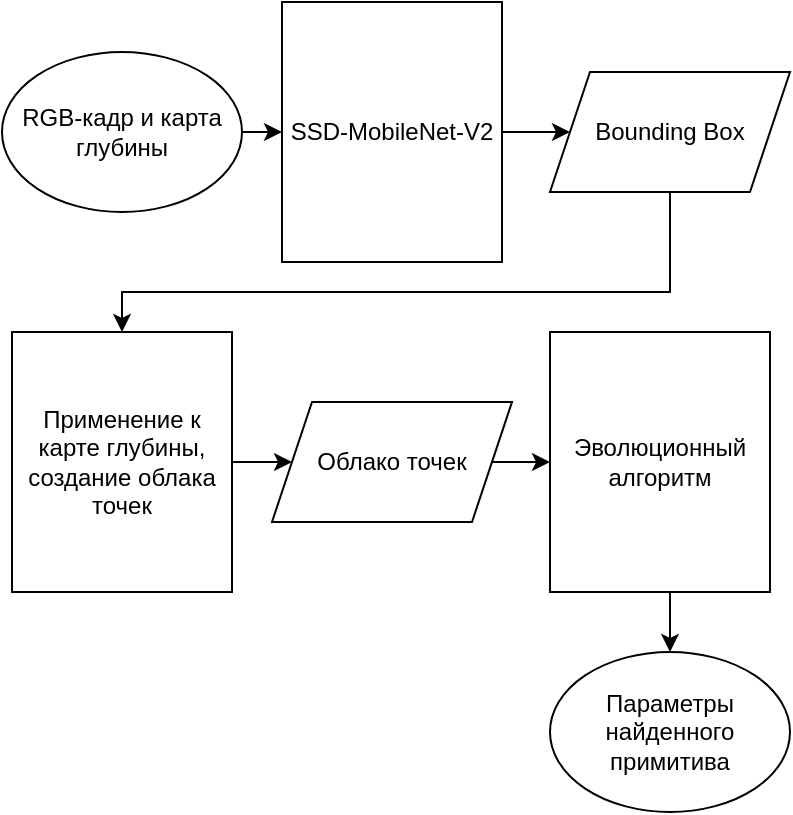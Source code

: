 <mxfile version="14.7.3" type="device"><diagram id="bmyVOyk0wPS38P0cYRx9" name="Page-1"><mxGraphModel dx="1182" dy="675" grid="1" gridSize="10" guides="1" tooltips="1" connect="1" arrows="1" fold="1" page="1" pageScale="1" pageWidth="827" pageHeight="1169" math="0" shadow="0"><root><mxCell id="0"/><mxCell id="1" parent="0"/><mxCell id="OneZRNfuzIUC3biE1T7I-16" style="edgeStyle=orthogonalEdgeStyle;rounded=0;orthogonalLoop=1;jettySize=auto;html=1;exitX=1;exitY=0.5;exitDx=0;exitDy=0;entryX=0;entryY=0.5;entryDx=0;entryDy=0;" edge="1" parent="1" source="OneZRNfuzIUC3biE1T7I-1" target="OneZRNfuzIUC3biE1T7I-2"><mxGeometry relative="1" as="geometry"/></mxCell><mxCell id="OneZRNfuzIUC3biE1T7I-1" value="SSD-MobileNet-V2" style="rounded=0;whiteSpace=wrap;html=1;" vertex="1" parent="1"><mxGeometry x="220" y="205" width="110" height="130" as="geometry"/></mxCell><mxCell id="OneZRNfuzIUC3biE1T7I-17" style="edgeStyle=orthogonalEdgeStyle;rounded=0;orthogonalLoop=1;jettySize=auto;html=1;exitX=0.5;exitY=1;exitDx=0;exitDy=0;entryX=0.5;entryY=0;entryDx=0;entryDy=0;" edge="1" parent="1" source="OneZRNfuzIUC3biE1T7I-2" target="OneZRNfuzIUC3biE1T7I-4"><mxGeometry relative="1" as="geometry"><Array as="points"><mxPoint x="414" y="350"/><mxPoint x="140" y="350"/></Array></mxGeometry></mxCell><mxCell id="OneZRNfuzIUC3biE1T7I-2" value="Bounding Box" style="shape=parallelogram;perimeter=parallelogramPerimeter;whiteSpace=wrap;html=1;fixedSize=1;" vertex="1" parent="1"><mxGeometry x="354" y="240" width="120" height="60" as="geometry"/></mxCell><mxCell id="OneZRNfuzIUC3biE1T7I-18" style="edgeStyle=orthogonalEdgeStyle;rounded=0;orthogonalLoop=1;jettySize=auto;html=1;exitX=1;exitY=0.5;exitDx=0;exitDy=0;entryX=0;entryY=0.5;entryDx=0;entryDy=0;" edge="1" parent="1" source="OneZRNfuzIUC3biE1T7I-4" target="OneZRNfuzIUC3biE1T7I-5"><mxGeometry relative="1" as="geometry"/></mxCell><mxCell id="OneZRNfuzIUC3biE1T7I-4" value="Применение к карте глубины, создание облака точек" style="rounded=0;whiteSpace=wrap;html=1;" vertex="1" parent="1"><mxGeometry x="85" y="370" width="110" height="130" as="geometry"/></mxCell><mxCell id="OneZRNfuzIUC3biE1T7I-19" style="edgeStyle=orthogonalEdgeStyle;rounded=0;orthogonalLoop=1;jettySize=auto;html=1;exitX=1;exitY=0.5;exitDx=0;exitDy=0;entryX=0;entryY=0.5;entryDx=0;entryDy=0;" edge="1" parent="1" source="OneZRNfuzIUC3biE1T7I-5" target="OneZRNfuzIUC3biE1T7I-6"><mxGeometry relative="1" as="geometry"/></mxCell><mxCell id="OneZRNfuzIUC3biE1T7I-5" value="Облако точек" style="shape=parallelogram;perimeter=parallelogramPerimeter;whiteSpace=wrap;html=1;fixedSize=1;" vertex="1" parent="1"><mxGeometry x="215" y="405" width="120" height="60" as="geometry"/></mxCell><mxCell id="OneZRNfuzIUC3biE1T7I-20" style="edgeStyle=orthogonalEdgeStyle;rounded=0;orthogonalLoop=1;jettySize=auto;html=1;exitX=0.5;exitY=1;exitDx=0;exitDy=0;entryX=0.5;entryY=0;entryDx=0;entryDy=0;" edge="1" parent="1" source="OneZRNfuzIUC3biE1T7I-6" target="OneZRNfuzIUC3biE1T7I-13"><mxGeometry relative="1" as="geometry"/></mxCell><mxCell id="OneZRNfuzIUC3biE1T7I-6" value="Эволюционный алгоритм" style="rounded=0;whiteSpace=wrap;html=1;" vertex="1" parent="1"><mxGeometry x="354" y="370" width="110" height="130" as="geometry"/></mxCell><mxCell id="OneZRNfuzIUC3biE1T7I-15" style="edgeStyle=orthogonalEdgeStyle;rounded=0;orthogonalLoop=1;jettySize=auto;html=1;exitX=1;exitY=0.5;exitDx=0;exitDy=0;entryX=0;entryY=0.5;entryDx=0;entryDy=0;" edge="1" parent="1" source="OneZRNfuzIUC3biE1T7I-11" target="OneZRNfuzIUC3biE1T7I-1"><mxGeometry relative="1" as="geometry"/></mxCell><mxCell id="OneZRNfuzIUC3biE1T7I-11" value="RGB-кадр и карта глубины" style="ellipse;whiteSpace=wrap;html=1;" vertex="1" parent="1"><mxGeometry x="80" y="230" width="120" height="80" as="geometry"/></mxCell><mxCell id="OneZRNfuzIUC3biE1T7I-13" value="Параметры найденного примитива" style="ellipse;whiteSpace=wrap;html=1;" vertex="1" parent="1"><mxGeometry x="354" y="530" width="120" height="80" as="geometry"/></mxCell></root></mxGraphModel></diagram></mxfile>